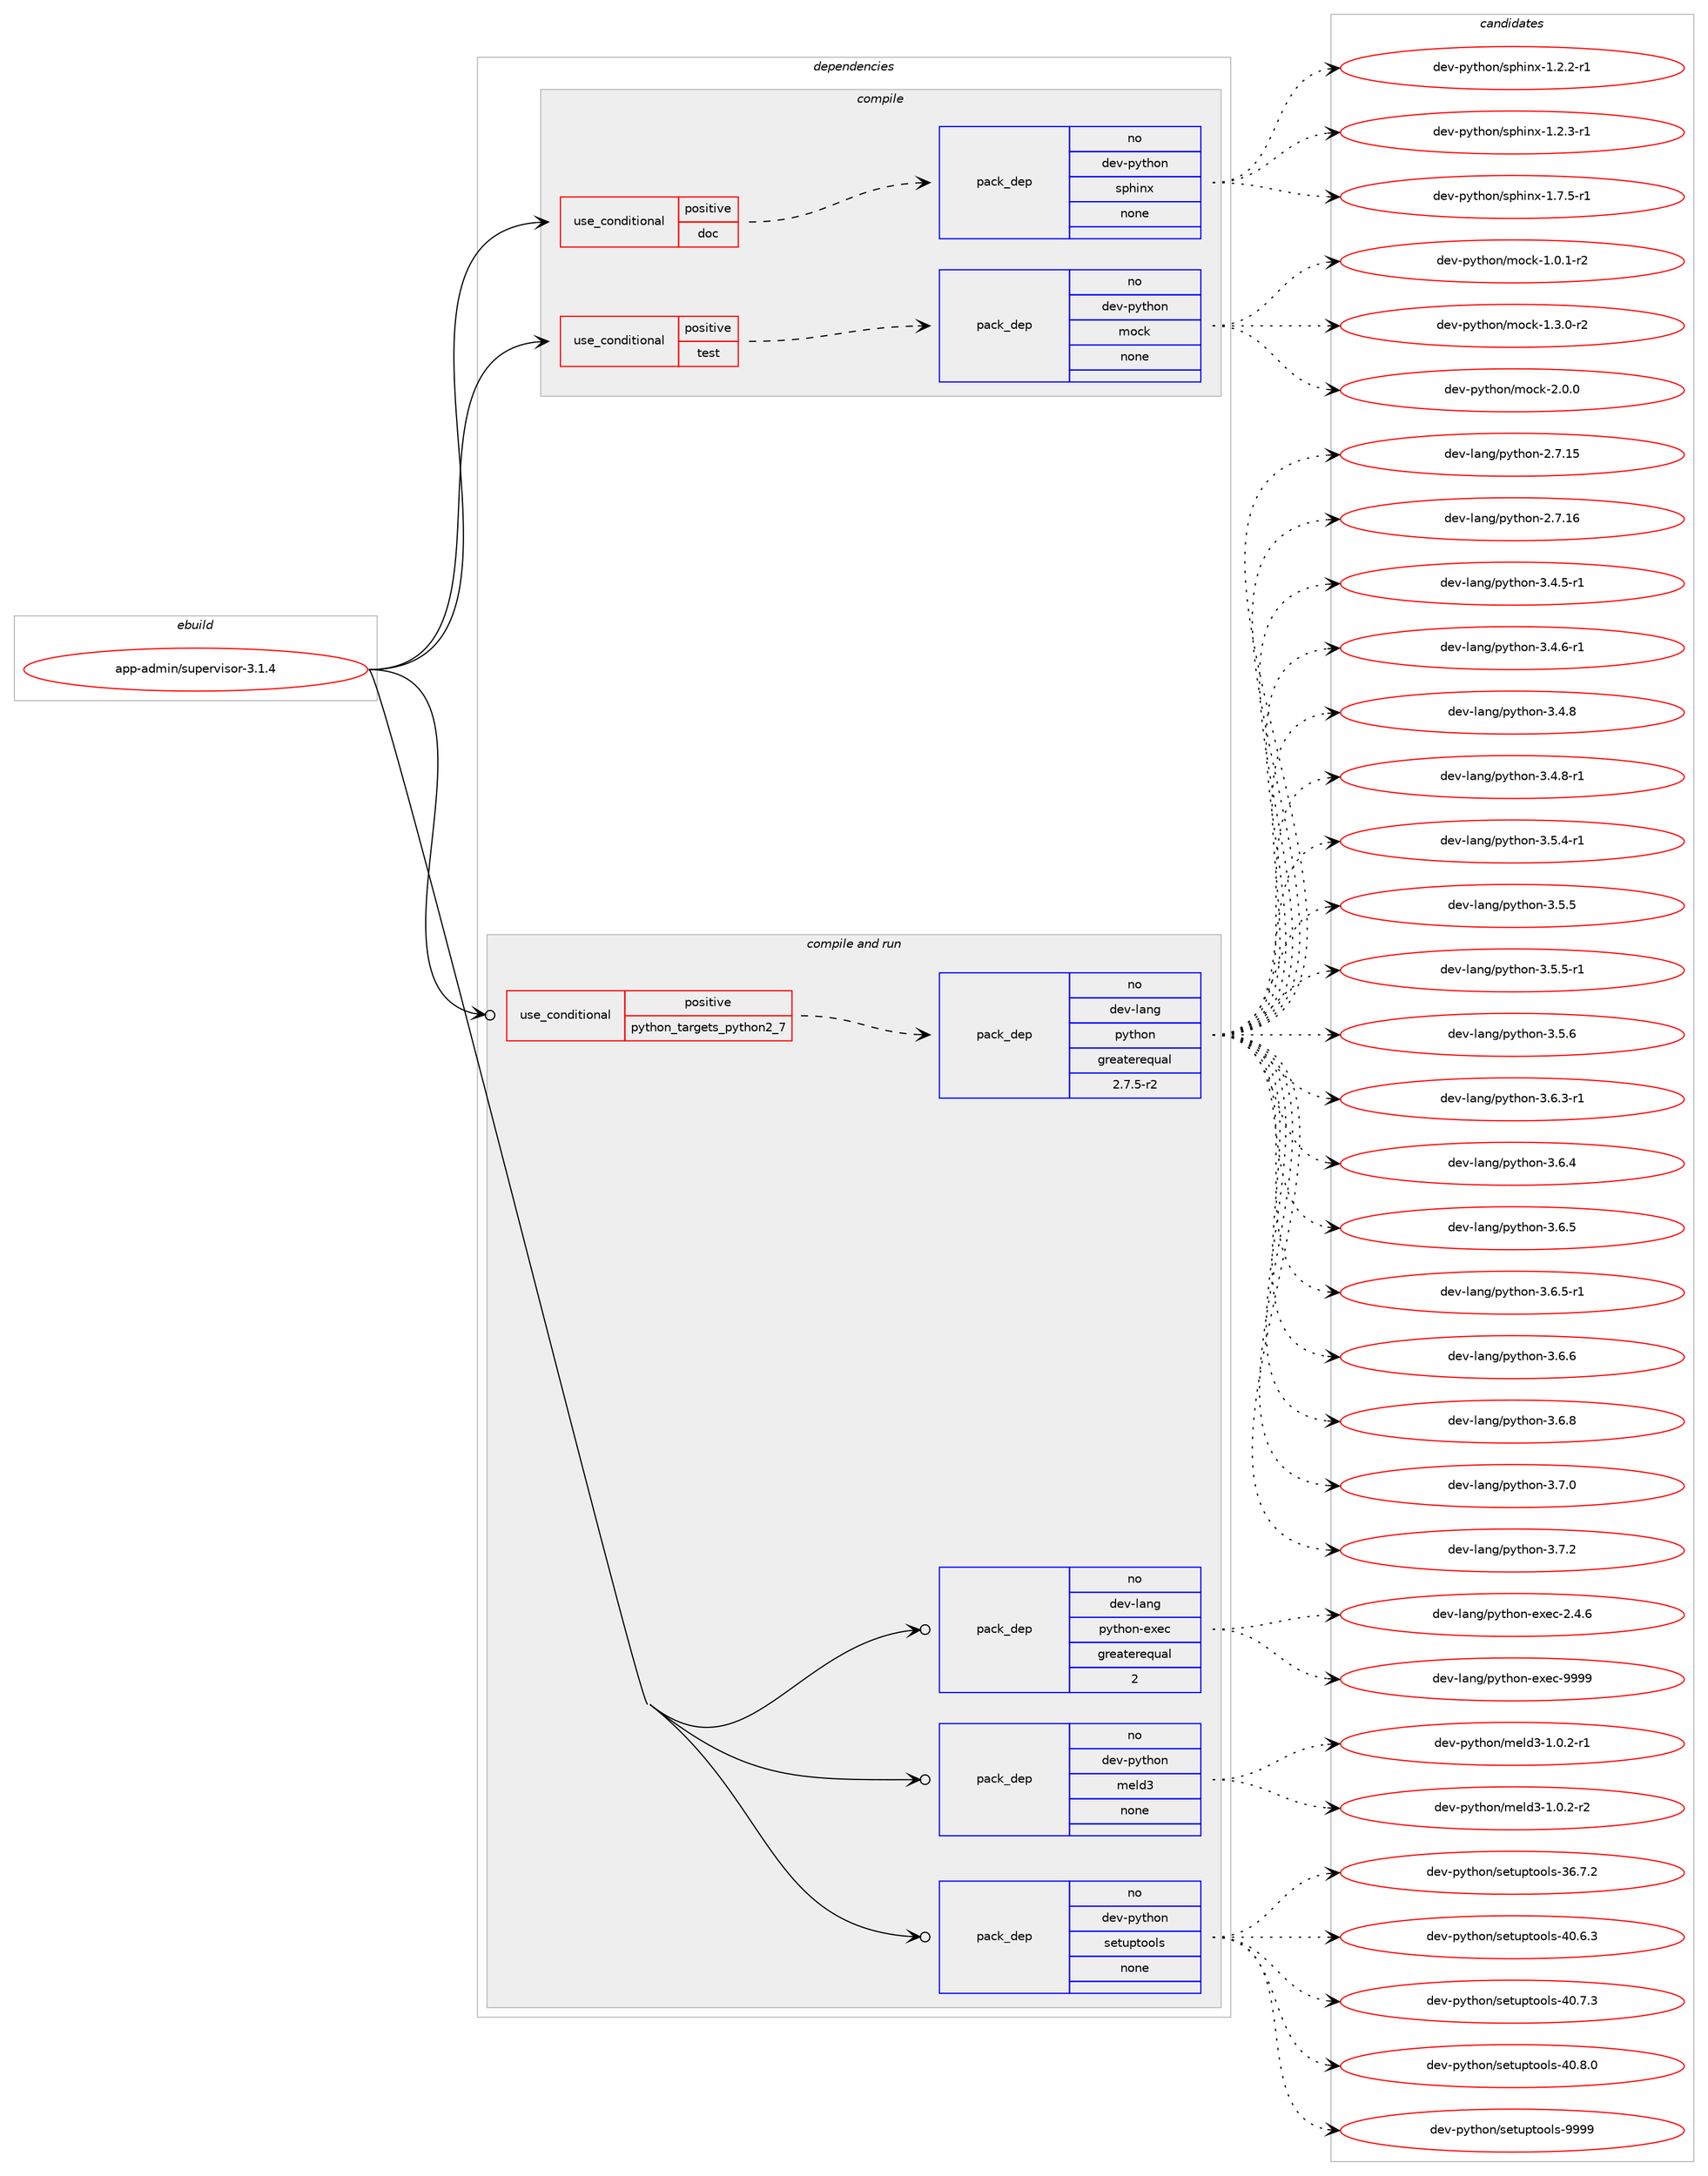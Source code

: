digraph prolog {

# *************
# Graph options
# *************

newrank=true;
concentrate=true;
compound=true;
graph [rankdir=LR,fontname=Helvetica,fontsize=10,ranksep=1.5];#, ranksep=2.5, nodesep=0.2];
edge  [arrowhead=vee];
node  [fontname=Helvetica,fontsize=10];

# **********
# The ebuild
# **********

subgraph cluster_leftcol {
color=gray;
rank=same;
label=<<i>ebuild</i>>;
id [label="app-admin/supervisor-3.1.4", color=red, width=4, href="../app-admin/supervisor-3.1.4.svg"];
}

# ****************
# The dependencies
# ****************

subgraph cluster_midcol {
color=gray;
label=<<i>dependencies</i>>;
subgraph cluster_compile {
fillcolor="#eeeeee";
style=filled;
label=<<i>compile</i>>;
subgraph cond346050 {
dependency1269588 [label=<<TABLE BORDER="0" CELLBORDER="1" CELLSPACING="0" CELLPADDING="4"><TR><TD ROWSPAN="3" CELLPADDING="10">use_conditional</TD></TR><TR><TD>positive</TD></TR><TR><TD>doc</TD></TR></TABLE>>, shape=none, color=red];
subgraph pack903861 {
dependency1269589 [label=<<TABLE BORDER="0" CELLBORDER="1" CELLSPACING="0" CELLPADDING="4" WIDTH="220"><TR><TD ROWSPAN="6" CELLPADDING="30">pack_dep</TD></TR><TR><TD WIDTH="110">no</TD></TR><TR><TD>dev-python</TD></TR><TR><TD>sphinx</TD></TR><TR><TD>none</TD></TR><TR><TD></TD></TR></TABLE>>, shape=none, color=blue];
}
dependency1269588:e -> dependency1269589:w [weight=20,style="dashed",arrowhead="vee"];
}
id:e -> dependency1269588:w [weight=20,style="solid",arrowhead="vee"];
subgraph cond346051 {
dependency1269590 [label=<<TABLE BORDER="0" CELLBORDER="1" CELLSPACING="0" CELLPADDING="4"><TR><TD ROWSPAN="3" CELLPADDING="10">use_conditional</TD></TR><TR><TD>positive</TD></TR><TR><TD>test</TD></TR></TABLE>>, shape=none, color=red];
subgraph pack903862 {
dependency1269591 [label=<<TABLE BORDER="0" CELLBORDER="1" CELLSPACING="0" CELLPADDING="4" WIDTH="220"><TR><TD ROWSPAN="6" CELLPADDING="30">pack_dep</TD></TR><TR><TD WIDTH="110">no</TD></TR><TR><TD>dev-python</TD></TR><TR><TD>mock</TD></TR><TR><TD>none</TD></TR><TR><TD></TD></TR></TABLE>>, shape=none, color=blue];
}
dependency1269590:e -> dependency1269591:w [weight=20,style="dashed",arrowhead="vee"];
}
id:e -> dependency1269590:w [weight=20,style="solid",arrowhead="vee"];
}
subgraph cluster_compileandrun {
fillcolor="#eeeeee";
style=filled;
label=<<i>compile and run</i>>;
subgraph cond346052 {
dependency1269592 [label=<<TABLE BORDER="0" CELLBORDER="1" CELLSPACING="0" CELLPADDING="4"><TR><TD ROWSPAN="3" CELLPADDING="10">use_conditional</TD></TR><TR><TD>positive</TD></TR><TR><TD>python_targets_python2_7</TD></TR></TABLE>>, shape=none, color=red];
subgraph pack903863 {
dependency1269593 [label=<<TABLE BORDER="0" CELLBORDER="1" CELLSPACING="0" CELLPADDING="4" WIDTH="220"><TR><TD ROWSPAN="6" CELLPADDING="30">pack_dep</TD></TR><TR><TD WIDTH="110">no</TD></TR><TR><TD>dev-lang</TD></TR><TR><TD>python</TD></TR><TR><TD>greaterequal</TD></TR><TR><TD>2.7.5-r2</TD></TR></TABLE>>, shape=none, color=blue];
}
dependency1269592:e -> dependency1269593:w [weight=20,style="dashed",arrowhead="vee"];
}
id:e -> dependency1269592:w [weight=20,style="solid",arrowhead="odotvee"];
subgraph pack903864 {
dependency1269594 [label=<<TABLE BORDER="0" CELLBORDER="1" CELLSPACING="0" CELLPADDING="4" WIDTH="220"><TR><TD ROWSPAN="6" CELLPADDING="30">pack_dep</TD></TR><TR><TD WIDTH="110">no</TD></TR><TR><TD>dev-lang</TD></TR><TR><TD>python-exec</TD></TR><TR><TD>greaterequal</TD></TR><TR><TD>2</TD></TR></TABLE>>, shape=none, color=blue];
}
id:e -> dependency1269594:w [weight=20,style="solid",arrowhead="odotvee"];
subgraph pack903865 {
dependency1269595 [label=<<TABLE BORDER="0" CELLBORDER="1" CELLSPACING="0" CELLPADDING="4" WIDTH="220"><TR><TD ROWSPAN="6" CELLPADDING="30">pack_dep</TD></TR><TR><TD WIDTH="110">no</TD></TR><TR><TD>dev-python</TD></TR><TR><TD>meld3</TD></TR><TR><TD>none</TD></TR><TR><TD></TD></TR></TABLE>>, shape=none, color=blue];
}
id:e -> dependency1269595:w [weight=20,style="solid",arrowhead="odotvee"];
subgraph pack903866 {
dependency1269596 [label=<<TABLE BORDER="0" CELLBORDER="1" CELLSPACING="0" CELLPADDING="4" WIDTH="220"><TR><TD ROWSPAN="6" CELLPADDING="30">pack_dep</TD></TR><TR><TD WIDTH="110">no</TD></TR><TR><TD>dev-python</TD></TR><TR><TD>setuptools</TD></TR><TR><TD>none</TD></TR><TR><TD></TD></TR></TABLE>>, shape=none, color=blue];
}
id:e -> dependency1269596:w [weight=20,style="solid",arrowhead="odotvee"];
}
subgraph cluster_run {
fillcolor="#eeeeee";
style=filled;
label=<<i>run</i>>;
}
}

# **************
# The candidates
# **************

subgraph cluster_choices {
rank=same;
color=gray;
label=<<i>candidates</i>>;

subgraph choice903861 {
color=black;
nodesep=1;
choice10010111845112121116104111110471151121041051101204549465046504511449 [label="dev-python/sphinx-1.2.2-r1", color=red, width=4,href="../dev-python/sphinx-1.2.2-r1.svg"];
choice10010111845112121116104111110471151121041051101204549465046514511449 [label="dev-python/sphinx-1.2.3-r1", color=red, width=4,href="../dev-python/sphinx-1.2.3-r1.svg"];
choice10010111845112121116104111110471151121041051101204549465546534511449 [label="dev-python/sphinx-1.7.5-r1", color=red, width=4,href="../dev-python/sphinx-1.7.5-r1.svg"];
dependency1269589:e -> choice10010111845112121116104111110471151121041051101204549465046504511449:w [style=dotted,weight="100"];
dependency1269589:e -> choice10010111845112121116104111110471151121041051101204549465046514511449:w [style=dotted,weight="100"];
dependency1269589:e -> choice10010111845112121116104111110471151121041051101204549465546534511449:w [style=dotted,weight="100"];
}
subgraph choice903862 {
color=black;
nodesep=1;
choice1001011184511212111610411111047109111991074549464846494511450 [label="dev-python/mock-1.0.1-r2", color=red, width=4,href="../dev-python/mock-1.0.1-r2.svg"];
choice1001011184511212111610411111047109111991074549465146484511450 [label="dev-python/mock-1.3.0-r2", color=red, width=4,href="../dev-python/mock-1.3.0-r2.svg"];
choice100101118451121211161041111104710911199107455046484648 [label="dev-python/mock-2.0.0", color=red, width=4,href="../dev-python/mock-2.0.0.svg"];
dependency1269591:e -> choice1001011184511212111610411111047109111991074549464846494511450:w [style=dotted,weight="100"];
dependency1269591:e -> choice1001011184511212111610411111047109111991074549465146484511450:w [style=dotted,weight="100"];
dependency1269591:e -> choice100101118451121211161041111104710911199107455046484648:w [style=dotted,weight="100"];
}
subgraph choice903863 {
color=black;
nodesep=1;
choice10010111845108971101034711212111610411111045504655464953 [label="dev-lang/python-2.7.15", color=red, width=4,href="../dev-lang/python-2.7.15.svg"];
choice10010111845108971101034711212111610411111045504655464954 [label="dev-lang/python-2.7.16", color=red, width=4,href="../dev-lang/python-2.7.16.svg"];
choice1001011184510897110103471121211161041111104551465246534511449 [label="dev-lang/python-3.4.5-r1", color=red, width=4,href="../dev-lang/python-3.4.5-r1.svg"];
choice1001011184510897110103471121211161041111104551465246544511449 [label="dev-lang/python-3.4.6-r1", color=red, width=4,href="../dev-lang/python-3.4.6-r1.svg"];
choice100101118451089711010347112121116104111110455146524656 [label="dev-lang/python-3.4.8", color=red, width=4,href="../dev-lang/python-3.4.8.svg"];
choice1001011184510897110103471121211161041111104551465246564511449 [label="dev-lang/python-3.4.8-r1", color=red, width=4,href="../dev-lang/python-3.4.8-r1.svg"];
choice1001011184510897110103471121211161041111104551465346524511449 [label="dev-lang/python-3.5.4-r1", color=red, width=4,href="../dev-lang/python-3.5.4-r1.svg"];
choice100101118451089711010347112121116104111110455146534653 [label="dev-lang/python-3.5.5", color=red, width=4,href="../dev-lang/python-3.5.5.svg"];
choice1001011184510897110103471121211161041111104551465346534511449 [label="dev-lang/python-3.5.5-r1", color=red, width=4,href="../dev-lang/python-3.5.5-r1.svg"];
choice100101118451089711010347112121116104111110455146534654 [label="dev-lang/python-3.5.6", color=red, width=4,href="../dev-lang/python-3.5.6.svg"];
choice1001011184510897110103471121211161041111104551465446514511449 [label="dev-lang/python-3.6.3-r1", color=red, width=4,href="../dev-lang/python-3.6.3-r1.svg"];
choice100101118451089711010347112121116104111110455146544652 [label="dev-lang/python-3.6.4", color=red, width=4,href="../dev-lang/python-3.6.4.svg"];
choice100101118451089711010347112121116104111110455146544653 [label="dev-lang/python-3.6.5", color=red, width=4,href="../dev-lang/python-3.6.5.svg"];
choice1001011184510897110103471121211161041111104551465446534511449 [label="dev-lang/python-3.6.5-r1", color=red, width=4,href="../dev-lang/python-3.6.5-r1.svg"];
choice100101118451089711010347112121116104111110455146544654 [label="dev-lang/python-3.6.6", color=red, width=4,href="../dev-lang/python-3.6.6.svg"];
choice100101118451089711010347112121116104111110455146544656 [label="dev-lang/python-3.6.8", color=red, width=4,href="../dev-lang/python-3.6.8.svg"];
choice100101118451089711010347112121116104111110455146554648 [label="dev-lang/python-3.7.0", color=red, width=4,href="../dev-lang/python-3.7.0.svg"];
choice100101118451089711010347112121116104111110455146554650 [label="dev-lang/python-3.7.2", color=red, width=4,href="../dev-lang/python-3.7.2.svg"];
dependency1269593:e -> choice10010111845108971101034711212111610411111045504655464953:w [style=dotted,weight="100"];
dependency1269593:e -> choice10010111845108971101034711212111610411111045504655464954:w [style=dotted,weight="100"];
dependency1269593:e -> choice1001011184510897110103471121211161041111104551465246534511449:w [style=dotted,weight="100"];
dependency1269593:e -> choice1001011184510897110103471121211161041111104551465246544511449:w [style=dotted,weight="100"];
dependency1269593:e -> choice100101118451089711010347112121116104111110455146524656:w [style=dotted,weight="100"];
dependency1269593:e -> choice1001011184510897110103471121211161041111104551465246564511449:w [style=dotted,weight="100"];
dependency1269593:e -> choice1001011184510897110103471121211161041111104551465346524511449:w [style=dotted,weight="100"];
dependency1269593:e -> choice100101118451089711010347112121116104111110455146534653:w [style=dotted,weight="100"];
dependency1269593:e -> choice1001011184510897110103471121211161041111104551465346534511449:w [style=dotted,weight="100"];
dependency1269593:e -> choice100101118451089711010347112121116104111110455146534654:w [style=dotted,weight="100"];
dependency1269593:e -> choice1001011184510897110103471121211161041111104551465446514511449:w [style=dotted,weight="100"];
dependency1269593:e -> choice100101118451089711010347112121116104111110455146544652:w [style=dotted,weight="100"];
dependency1269593:e -> choice100101118451089711010347112121116104111110455146544653:w [style=dotted,weight="100"];
dependency1269593:e -> choice1001011184510897110103471121211161041111104551465446534511449:w [style=dotted,weight="100"];
dependency1269593:e -> choice100101118451089711010347112121116104111110455146544654:w [style=dotted,weight="100"];
dependency1269593:e -> choice100101118451089711010347112121116104111110455146544656:w [style=dotted,weight="100"];
dependency1269593:e -> choice100101118451089711010347112121116104111110455146554648:w [style=dotted,weight="100"];
dependency1269593:e -> choice100101118451089711010347112121116104111110455146554650:w [style=dotted,weight="100"];
}
subgraph choice903864 {
color=black;
nodesep=1;
choice1001011184510897110103471121211161041111104510112010199455046524654 [label="dev-lang/python-exec-2.4.6", color=red, width=4,href="../dev-lang/python-exec-2.4.6.svg"];
choice10010111845108971101034711212111610411111045101120101994557575757 [label="dev-lang/python-exec-9999", color=red, width=4,href="../dev-lang/python-exec-9999.svg"];
dependency1269594:e -> choice1001011184510897110103471121211161041111104510112010199455046524654:w [style=dotted,weight="100"];
dependency1269594:e -> choice10010111845108971101034711212111610411111045101120101994557575757:w [style=dotted,weight="100"];
}
subgraph choice903865 {
color=black;
nodesep=1;
choice1001011184511212111610411111047109101108100514549464846504511449 [label="dev-python/meld3-1.0.2-r1", color=red, width=4,href="../dev-python/meld3-1.0.2-r1.svg"];
choice1001011184511212111610411111047109101108100514549464846504511450 [label="dev-python/meld3-1.0.2-r2", color=red, width=4,href="../dev-python/meld3-1.0.2-r2.svg"];
dependency1269595:e -> choice1001011184511212111610411111047109101108100514549464846504511449:w [style=dotted,weight="100"];
dependency1269595:e -> choice1001011184511212111610411111047109101108100514549464846504511450:w [style=dotted,weight="100"];
}
subgraph choice903866 {
color=black;
nodesep=1;
choice100101118451121211161041111104711510111611711211611111110811545515446554650 [label="dev-python/setuptools-36.7.2", color=red, width=4,href="../dev-python/setuptools-36.7.2.svg"];
choice100101118451121211161041111104711510111611711211611111110811545524846544651 [label="dev-python/setuptools-40.6.3", color=red, width=4,href="../dev-python/setuptools-40.6.3.svg"];
choice100101118451121211161041111104711510111611711211611111110811545524846554651 [label="dev-python/setuptools-40.7.3", color=red, width=4,href="../dev-python/setuptools-40.7.3.svg"];
choice100101118451121211161041111104711510111611711211611111110811545524846564648 [label="dev-python/setuptools-40.8.0", color=red, width=4,href="../dev-python/setuptools-40.8.0.svg"];
choice10010111845112121116104111110471151011161171121161111111081154557575757 [label="dev-python/setuptools-9999", color=red, width=4,href="../dev-python/setuptools-9999.svg"];
dependency1269596:e -> choice100101118451121211161041111104711510111611711211611111110811545515446554650:w [style=dotted,weight="100"];
dependency1269596:e -> choice100101118451121211161041111104711510111611711211611111110811545524846544651:w [style=dotted,weight="100"];
dependency1269596:e -> choice100101118451121211161041111104711510111611711211611111110811545524846554651:w [style=dotted,weight="100"];
dependency1269596:e -> choice100101118451121211161041111104711510111611711211611111110811545524846564648:w [style=dotted,weight="100"];
dependency1269596:e -> choice10010111845112121116104111110471151011161171121161111111081154557575757:w [style=dotted,weight="100"];
}
}

}
